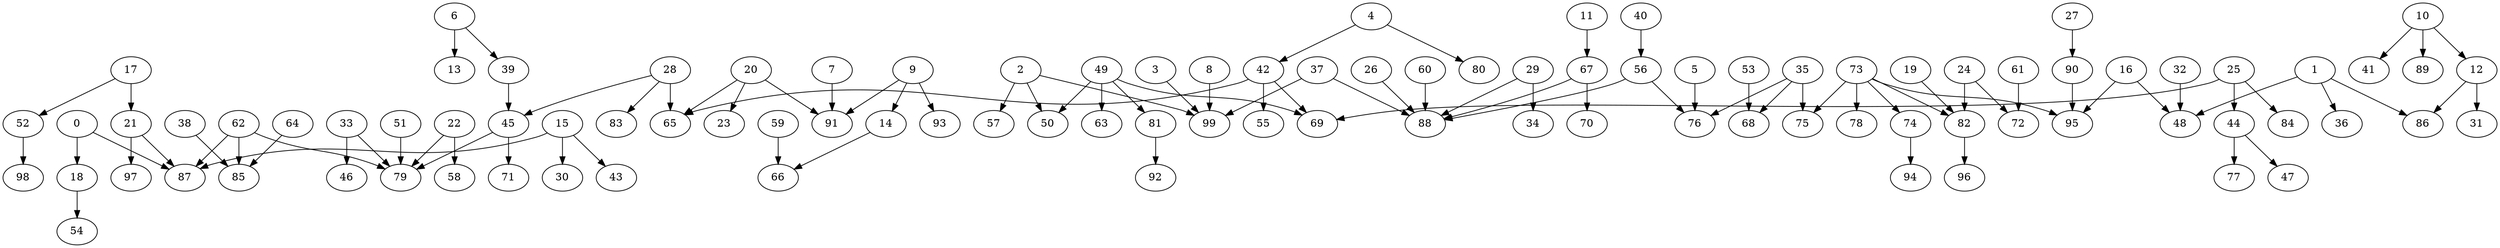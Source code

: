 digraph Geografico_nodes_100_distanciaMax_3_kruskalD {
"0";
"3";
"6";
"7";
"9";
"13";
"14";
"17";
"18";
"20";
"21";
"28";
"33";
"38";
"39";
"42";
"43";
"46";
"52";
"55";
"62";
"64";
"65";
"66";
"77";
"83";
"85";
"87";
"91";
"98";
"1";
"2";
"8";
"11";
"16";
"19";
"24";
"27";
"31";
"32";
"34";
"36";
"37";
"48";
"53";
"57";
"61";
"72";
"73";
"74";
"76";
"78";
"82";
"86";
"90";
"95";
"96";
"99";
"23";
"41";
"44";
"49";
"50";
"84";
"97";
"68";
"4";
"22";
"45";
"58";
"69";
"71";
"79";
"80";
"93";
"5";
"26";
"35";
"56";
"60";
"67";
"70";
"88";
"10";
"12";
"89";
"94";
"29";
"40";
"75";
"15";
"30";
"54";
"59";
"47";
"51";
"63";
"25";
"81";
"92";
"1" -> "36" [weight=1];
"1" -> "48" [weight=1];
"14" -> "66" [weight=1];
"15" -> "87" [weight=1];
"16" -> "48" [weight=1];
"16" -> "95" [weight=1];
"17" -> "52" [weight=1];
"2" -> "50" [weight=1];
"20" -> "65" [weight=1];
"21" -> "87" [weight=1];
"22" -> "79" [weight=1];
"24" -> "72" [weight=1];
"25" -> "84" [weight=1];
"28" -> "45" [weight=1];
"28" -> "83" [weight=1];
"29" -> "34" [weight=1];
"32" -> "48" [weight=1];
"42" -> "65" [weight=1];
"44" -> "47" [weight=1];
"45" -> "79" [weight=1];
"56" -> "76" [weight=1];
"62" -> "79" [weight=1];
"62" -> "87" [weight=1];
"67" -> "88" [weight=1];
"7" -> "91" [weight=1];
"73" -> "74" [weight=1];
"73" -> "75" [weight=1];
"73" -> "82" [weight=1];
"73" -> "95" [weight=1];
"9" -> "14" [weight=1];
"9" -> "91" [weight=1];
"90" -> "95" [weight=1];
"1" -> "86" [weight=2];
"11" -> "67" [weight=2];
"19" -> "82" [weight=2];
"20" -> "23" [weight=2];
"22" -> "58" [weight=2];
"24" -> "82" [weight=2];
"25" -> "44" [weight=2];
"27" -> "90" [weight=2];
"29" -> "88" [weight=2];
"3" -> "99" [weight=2];
"33" -> "46" [weight=2];
"33" -> "79" [weight=2];
"35" -> "68" [weight=2];
"35" -> "75" [weight=2];
"35" -> "76" [weight=2];
"37" -> "88" [weight=2];
"37" -> "99" [weight=2];
"42" -> "69" [weight=2];
"44" -> "77" [weight=2];
"45" -> "71" [weight=2];
"49" -> "50" [weight=2];
"5" -> "76" [weight=2];
"56" -> "88" [weight=2];
"59" -> "66" [weight=2];
"6" -> "39" [weight=2];
"61" -> "72" [weight=2];
"64" -> "85" [weight=2];
"73" -> "78" [weight=2];
"82" -> "96" [weight=2];
"9" -> "93" [weight=2];
"0" -> "87" [weight=3];
"10" -> "12" [weight=3];
"12" -> "31" [weight=3];
"20" -> "91" [weight=3];
"28" -> "65" [weight=3];
"42" -> "55" [weight=3];
"49" -> "69" [weight=3];
"51" -> "79" [weight=3];
"74" -> "94" [weight=3];
"81" -> "92" [weight=3];
"12" -> "86" [weight=4];
"15" -> "43" [weight=4];
"17" -> "21" [weight=4];
"2" -> "99" [weight=4];
"25" -> "69" [weight=4];
"38" -> "85" [weight=4];
"39" -> "45" [weight=4];
"4" -> "42" [weight=4];
"4" -> "80" [weight=4];
"49" -> "63" [weight=4];
"49" -> "81" [weight=4];
"52" -> "98" [weight=4];
"53" -> "68" [weight=4];
"6" -> "13" [weight=4];
"60" -> "88" [weight=4];
"62" -> "85" [weight=4];
"0" -> "18" [weight=5];
"15" -> "30" [weight=5];
"2" -> "57" [weight=5];
"21" -> "97" [weight=5];
"26" -> "88" [weight=5];
"10" -> "41" [weight=6];
"18" -> "54" [weight=6];
"8" -> "99" [weight=6];
"40" -> "56" [weight=7];
"67" -> "70" [weight=7];
"10" -> "89" [weight=10];
}